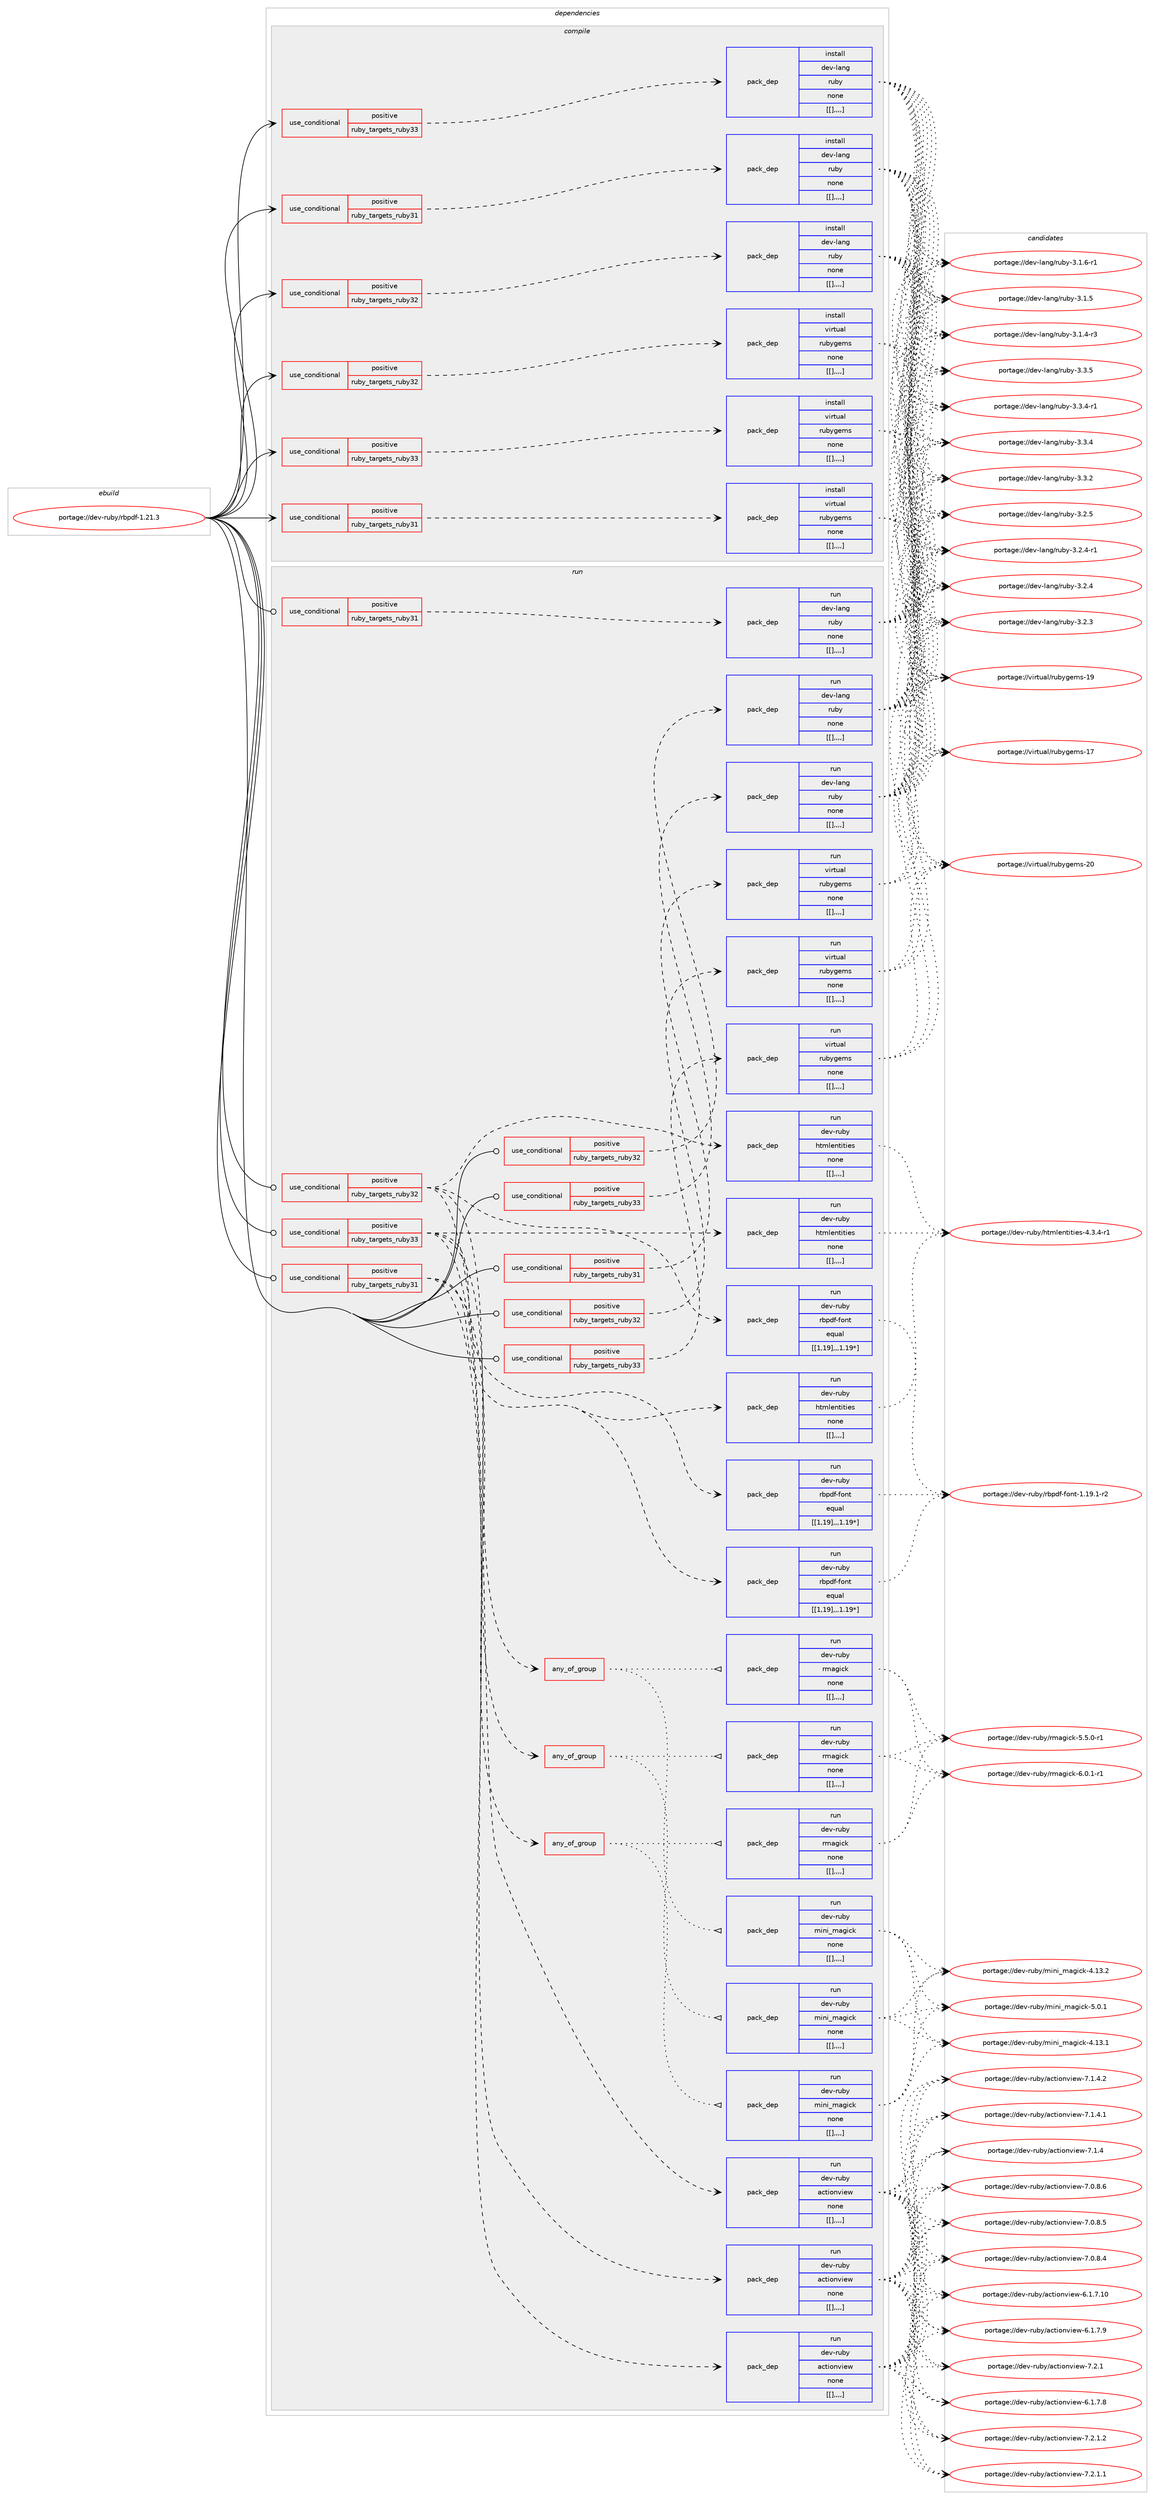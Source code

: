 digraph prolog {

# *************
# Graph options
# *************

newrank=true;
concentrate=true;
compound=true;
graph [rankdir=LR,fontname=Helvetica,fontsize=10,ranksep=1.5];#, ranksep=2.5, nodesep=0.2];
edge  [arrowhead=vee];
node  [fontname=Helvetica,fontsize=10];

# **********
# The ebuild
# **********

subgraph cluster_leftcol {
color=gray;
label=<<i>ebuild</i>>;
id [label="portage://dev-ruby/rbpdf-1.21.3", color=red, width=4, href="../dev-ruby/rbpdf-1.21.3.svg"];
}

# ****************
# The dependencies
# ****************

subgraph cluster_midcol {
color=gray;
label=<<i>dependencies</i>>;
subgraph cluster_compile {
fillcolor="#eeeeee";
style=filled;
label=<<i>compile</i>>;
subgraph cond58026 {
dependency207934 [label=<<TABLE BORDER="0" CELLBORDER="1" CELLSPACING="0" CELLPADDING="4"><TR><TD ROWSPAN="3" CELLPADDING="10">use_conditional</TD></TR><TR><TD>positive</TD></TR><TR><TD>ruby_targets_ruby31</TD></TR></TABLE>>, shape=none, color=red];
subgraph pack148483 {
dependency208001 [label=<<TABLE BORDER="0" CELLBORDER="1" CELLSPACING="0" CELLPADDING="4" WIDTH="220"><TR><TD ROWSPAN="6" CELLPADDING="30">pack_dep</TD></TR><TR><TD WIDTH="110">install</TD></TR><TR><TD>dev-lang</TD></TR><TR><TD>ruby</TD></TR><TR><TD>none</TD></TR><TR><TD>[[],,,,]</TD></TR></TABLE>>, shape=none, color=blue];
}
dependency207934:e -> dependency208001:w [weight=20,style="dashed",arrowhead="vee"];
}
id:e -> dependency207934:w [weight=20,style="solid",arrowhead="vee"];
subgraph cond58044 {
dependency208116 [label=<<TABLE BORDER="0" CELLBORDER="1" CELLSPACING="0" CELLPADDING="4"><TR><TD ROWSPAN="3" CELLPADDING="10">use_conditional</TD></TR><TR><TD>positive</TD></TR><TR><TD>ruby_targets_ruby31</TD></TR></TABLE>>, shape=none, color=red];
subgraph pack148609 {
dependency208144 [label=<<TABLE BORDER="0" CELLBORDER="1" CELLSPACING="0" CELLPADDING="4" WIDTH="220"><TR><TD ROWSPAN="6" CELLPADDING="30">pack_dep</TD></TR><TR><TD WIDTH="110">install</TD></TR><TR><TD>virtual</TD></TR><TR><TD>rubygems</TD></TR><TR><TD>none</TD></TR><TR><TD>[[],,,,]</TD></TR></TABLE>>, shape=none, color=blue];
}
dependency208116:e -> dependency208144:w [weight=20,style="dashed",arrowhead="vee"];
}
id:e -> dependency208116:w [weight=20,style="solid",arrowhead="vee"];
subgraph cond58101 {
dependency208201 [label=<<TABLE BORDER="0" CELLBORDER="1" CELLSPACING="0" CELLPADDING="4"><TR><TD ROWSPAN="3" CELLPADDING="10">use_conditional</TD></TR><TR><TD>positive</TD></TR><TR><TD>ruby_targets_ruby32</TD></TR></TABLE>>, shape=none, color=red];
subgraph pack148659 {
dependency208250 [label=<<TABLE BORDER="0" CELLBORDER="1" CELLSPACING="0" CELLPADDING="4" WIDTH="220"><TR><TD ROWSPAN="6" CELLPADDING="30">pack_dep</TD></TR><TR><TD WIDTH="110">install</TD></TR><TR><TD>dev-lang</TD></TR><TR><TD>ruby</TD></TR><TR><TD>none</TD></TR><TR><TD>[[],,,,]</TD></TR></TABLE>>, shape=none, color=blue];
}
dependency208201:e -> dependency208250:w [weight=20,style="dashed",arrowhead="vee"];
}
id:e -> dependency208201:w [weight=20,style="solid",arrowhead="vee"];
subgraph cond58138 {
dependency208254 [label=<<TABLE BORDER="0" CELLBORDER="1" CELLSPACING="0" CELLPADDING="4"><TR><TD ROWSPAN="3" CELLPADDING="10">use_conditional</TD></TR><TR><TD>positive</TD></TR><TR><TD>ruby_targets_ruby32</TD></TR></TABLE>>, shape=none, color=red];
subgraph pack148674 {
dependency208255 [label=<<TABLE BORDER="0" CELLBORDER="1" CELLSPACING="0" CELLPADDING="4" WIDTH="220"><TR><TD ROWSPAN="6" CELLPADDING="30">pack_dep</TD></TR><TR><TD WIDTH="110">install</TD></TR><TR><TD>virtual</TD></TR><TR><TD>rubygems</TD></TR><TR><TD>none</TD></TR><TR><TD>[[],,,,]</TD></TR></TABLE>>, shape=none, color=blue];
}
dependency208254:e -> dependency208255:w [weight=20,style="dashed",arrowhead="vee"];
}
id:e -> dependency208254:w [weight=20,style="solid",arrowhead="vee"];
subgraph cond58154 {
dependency208282 [label=<<TABLE BORDER="0" CELLBORDER="1" CELLSPACING="0" CELLPADDING="4"><TR><TD ROWSPAN="3" CELLPADDING="10">use_conditional</TD></TR><TR><TD>positive</TD></TR><TR><TD>ruby_targets_ruby33</TD></TR></TABLE>>, shape=none, color=red];
subgraph pack148696 {
dependency208320 [label=<<TABLE BORDER="0" CELLBORDER="1" CELLSPACING="0" CELLPADDING="4" WIDTH="220"><TR><TD ROWSPAN="6" CELLPADDING="30">pack_dep</TD></TR><TR><TD WIDTH="110">install</TD></TR><TR><TD>dev-lang</TD></TR><TR><TD>ruby</TD></TR><TR><TD>none</TD></TR><TR><TD>[[],,,,]</TD></TR></TABLE>>, shape=none, color=blue];
}
dependency208282:e -> dependency208320:w [weight=20,style="dashed",arrowhead="vee"];
}
id:e -> dependency208282:w [weight=20,style="solid",arrowhead="vee"];
subgraph cond58166 {
dependency208338 [label=<<TABLE BORDER="0" CELLBORDER="1" CELLSPACING="0" CELLPADDING="4"><TR><TD ROWSPAN="3" CELLPADDING="10">use_conditional</TD></TR><TR><TD>positive</TD></TR><TR><TD>ruby_targets_ruby33</TD></TR></TABLE>>, shape=none, color=red];
subgraph pack148742 {
dependency208382 [label=<<TABLE BORDER="0" CELLBORDER="1" CELLSPACING="0" CELLPADDING="4" WIDTH="220"><TR><TD ROWSPAN="6" CELLPADDING="30">pack_dep</TD></TR><TR><TD WIDTH="110">install</TD></TR><TR><TD>virtual</TD></TR><TR><TD>rubygems</TD></TR><TR><TD>none</TD></TR><TR><TD>[[],,,,]</TD></TR></TABLE>>, shape=none, color=blue];
}
dependency208338:e -> dependency208382:w [weight=20,style="dashed",arrowhead="vee"];
}
id:e -> dependency208338:w [weight=20,style="solid",arrowhead="vee"];
}
subgraph cluster_compileandrun {
fillcolor="#eeeeee";
style=filled;
label=<<i>compile and run</i>>;
}
subgraph cluster_run {
fillcolor="#eeeeee";
style=filled;
label=<<i>run</i>>;
subgraph cond58185 {
dependency208397 [label=<<TABLE BORDER="0" CELLBORDER="1" CELLSPACING="0" CELLPADDING="4"><TR><TD ROWSPAN="3" CELLPADDING="10">use_conditional</TD></TR><TR><TD>positive</TD></TR><TR><TD>ruby_targets_ruby31</TD></TR></TABLE>>, shape=none, color=red];
subgraph pack148766 {
dependency208444 [label=<<TABLE BORDER="0" CELLBORDER="1" CELLSPACING="0" CELLPADDING="4" WIDTH="220"><TR><TD ROWSPAN="6" CELLPADDING="30">pack_dep</TD></TR><TR><TD WIDTH="110">run</TD></TR><TR><TD>dev-lang</TD></TR><TR><TD>ruby</TD></TR><TR><TD>none</TD></TR><TR><TD>[[],,,,]</TD></TR></TABLE>>, shape=none, color=blue];
}
dependency208397:e -> dependency208444:w [weight=20,style="dashed",arrowhead="vee"];
}
id:e -> dependency208397:w [weight=20,style="solid",arrowhead="odot"];
subgraph cond58207 {
dependency208455 [label=<<TABLE BORDER="0" CELLBORDER="1" CELLSPACING="0" CELLPADDING="4"><TR><TD ROWSPAN="3" CELLPADDING="10">use_conditional</TD></TR><TR><TD>positive</TD></TR><TR><TD>ruby_targets_ruby31</TD></TR></TABLE>>, shape=none, color=red];
subgraph pack148808 {
dependency208488 [label=<<TABLE BORDER="0" CELLBORDER="1" CELLSPACING="0" CELLPADDING="4" WIDTH="220"><TR><TD ROWSPAN="6" CELLPADDING="30">pack_dep</TD></TR><TR><TD WIDTH="110">run</TD></TR><TR><TD>dev-ruby</TD></TR><TR><TD>actionview</TD></TR><TR><TD>none</TD></TR><TR><TD>[[],,,,]</TD></TR></TABLE>>, shape=none, color=blue];
}
dependency208455:e -> dependency208488:w [weight=20,style="dashed",arrowhead="vee"];
subgraph pack148829 {
dependency208498 [label=<<TABLE BORDER="0" CELLBORDER="1" CELLSPACING="0" CELLPADDING="4" WIDTH="220"><TR><TD ROWSPAN="6" CELLPADDING="30">pack_dep</TD></TR><TR><TD WIDTH="110">run</TD></TR><TR><TD>dev-ruby</TD></TR><TR><TD>htmlentities</TD></TR><TR><TD>none</TD></TR><TR><TD>[[],,,,]</TD></TR></TABLE>>, shape=none, color=blue];
}
dependency208455:e -> dependency208498:w [weight=20,style="dashed",arrowhead="vee"];
subgraph pack148831 {
dependency208534 [label=<<TABLE BORDER="0" CELLBORDER="1" CELLSPACING="0" CELLPADDING="4" WIDTH="220"><TR><TD ROWSPAN="6" CELLPADDING="30">pack_dep</TD></TR><TR><TD WIDTH="110">run</TD></TR><TR><TD>dev-ruby</TD></TR><TR><TD>rbpdf-font</TD></TR><TR><TD>equal</TD></TR><TR><TD>[[1,19],,,1.19*]</TD></TR></TABLE>>, shape=none, color=blue];
}
dependency208455:e -> dependency208534:w [weight=20,style="dashed",arrowhead="vee"];
subgraph any1303 {
dependency208562 [label=<<TABLE BORDER="0" CELLBORDER="1" CELLSPACING="0" CELLPADDING="4"><TR><TD CELLPADDING="10">any_of_group</TD></TR></TABLE>>, shape=none, color=red];subgraph pack148874 {
dependency208584 [label=<<TABLE BORDER="0" CELLBORDER="1" CELLSPACING="0" CELLPADDING="4" WIDTH="220"><TR><TD ROWSPAN="6" CELLPADDING="30">pack_dep</TD></TR><TR><TD WIDTH="110">run</TD></TR><TR><TD>dev-ruby</TD></TR><TR><TD>mini_magick</TD></TR><TR><TD>none</TD></TR><TR><TD>[[],,,,]</TD></TR></TABLE>>, shape=none, color=blue];
}
dependency208562:e -> dependency208584:w [weight=20,style="dotted",arrowhead="oinv"];
subgraph pack148900 {
dependency208623 [label=<<TABLE BORDER="0" CELLBORDER="1" CELLSPACING="0" CELLPADDING="4" WIDTH="220"><TR><TD ROWSPAN="6" CELLPADDING="30">pack_dep</TD></TR><TR><TD WIDTH="110">run</TD></TR><TR><TD>dev-ruby</TD></TR><TR><TD>rmagick</TD></TR><TR><TD>none</TD></TR><TR><TD>[[],,,,]</TD></TR></TABLE>>, shape=none, color=blue];
}
dependency208562:e -> dependency208623:w [weight=20,style="dotted",arrowhead="oinv"];
}
dependency208455:e -> dependency208562:w [weight=20,style="dashed",arrowhead="vee"];
}
id:e -> dependency208455:w [weight=20,style="solid",arrowhead="odot"];
subgraph cond58278 {
dependency208735 [label=<<TABLE BORDER="0" CELLBORDER="1" CELLSPACING="0" CELLPADDING="4"><TR><TD ROWSPAN="3" CELLPADDING="10">use_conditional</TD></TR><TR><TD>positive</TD></TR><TR><TD>ruby_targets_ruby31</TD></TR></TABLE>>, shape=none, color=red];
subgraph pack149015 {
dependency208814 [label=<<TABLE BORDER="0" CELLBORDER="1" CELLSPACING="0" CELLPADDING="4" WIDTH="220"><TR><TD ROWSPAN="6" CELLPADDING="30">pack_dep</TD></TR><TR><TD WIDTH="110">run</TD></TR><TR><TD>virtual</TD></TR><TR><TD>rubygems</TD></TR><TR><TD>none</TD></TR><TR><TD>[[],,,,]</TD></TR></TABLE>>, shape=none, color=blue];
}
dependency208735:e -> dependency208814:w [weight=20,style="dashed",arrowhead="vee"];
}
id:e -> dependency208735:w [weight=20,style="solid",arrowhead="odot"];
subgraph cond58349 {
dependency208858 [label=<<TABLE BORDER="0" CELLBORDER="1" CELLSPACING="0" CELLPADDING="4"><TR><TD ROWSPAN="3" CELLPADDING="10">use_conditional</TD></TR><TR><TD>positive</TD></TR><TR><TD>ruby_targets_ruby32</TD></TR></TABLE>>, shape=none, color=red];
subgraph pack149055 {
dependency208861 [label=<<TABLE BORDER="0" CELLBORDER="1" CELLSPACING="0" CELLPADDING="4" WIDTH="220"><TR><TD ROWSPAN="6" CELLPADDING="30">pack_dep</TD></TR><TR><TD WIDTH="110">run</TD></TR><TR><TD>dev-lang</TD></TR><TR><TD>ruby</TD></TR><TR><TD>none</TD></TR><TR><TD>[[],,,,]</TD></TR></TABLE>>, shape=none, color=blue];
}
dependency208858:e -> dependency208861:w [weight=20,style="dashed",arrowhead="vee"];
}
id:e -> dependency208858:w [weight=20,style="solid",arrowhead="odot"];
subgraph cond58357 {
dependency208873 [label=<<TABLE BORDER="0" CELLBORDER="1" CELLSPACING="0" CELLPADDING="4"><TR><TD ROWSPAN="3" CELLPADDING="10">use_conditional</TD></TR><TR><TD>positive</TD></TR><TR><TD>ruby_targets_ruby32</TD></TR></TABLE>>, shape=none, color=red];
subgraph pack149065 {
dependency208884 [label=<<TABLE BORDER="0" CELLBORDER="1" CELLSPACING="0" CELLPADDING="4" WIDTH="220"><TR><TD ROWSPAN="6" CELLPADDING="30">pack_dep</TD></TR><TR><TD WIDTH="110">run</TD></TR><TR><TD>dev-ruby</TD></TR><TR><TD>actionview</TD></TR><TR><TD>none</TD></TR><TR><TD>[[],,,,]</TD></TR></TABLE>>, shape=none, color=blue];
}
dependency208873:e -> dependency208884:w [weight=20,style="dashed",arrowhead="vee"];
subgraph pack149079 {
dependency208900 [label=<<TABLE BORDER="0" CELLBORDER="1" CELLSPACING="0" CELLPADDING="4" WIDTH="220"><TR><TD ROWSPAN="6" CELLPADDING="30">pack_dep</TD></TR><TR><TD WIDTH="110">run</TD></TR><TR><TD>dev-ruby</TD></TR><TR><TD>htmlentities</TD></TR><TR><TD>none</TD></TR><TR><TD>[[],,,,]</TD></TR></TABLE>>, shape=none, color=blue];
}
dependency208873:e -> dependency208900:w [weight=20,style="dashed",arrowhead="vee"];
subgraph pack149104 {
dependency208974 [label=<<TABLE BORDER="0" CELLBORDER="1" CELLSPACING="0" CELLPADDING="4" WIDTH="220"><TR><TD ROWSPAN="6" CELLPADDING="30">pack_dep</TD></TR><TR><TD WIDTH="110">run</TD></TR><TR><TD>dev-ruby</TD></TR><TR><TD>rbpdf-font</TD></TR><TR><TD>equal</TD></TR><TR><TD>[[1,19],,,1.19*]</TD></TR></TABLE>>, shape=none, color=blue];
}
dependency208873:e -> dependency208974:w [weight=20,style="dashed",arrowhead="vee"];
subgraph any1306 {
dependency208998 [label=<<TABLE BORDER="0" CELLBORDER="1" CELLSPACING="0" CELLPADDING="4"><TR><TD CELLPADDING="10">any_of_group</TD></TR></TABLE>>, shape=none, color=red];subgraph pack149140 {
dependency209003 [label=<<TABLE BORDER="0" CELLBORDER="1" CELLSPACING="0" CELLPADDING="4" WIDTH="220"><TR><TD ROWSPAN="6" CELLPADDING="30">pack_dep</TD></TR><TR><TD WIDTH="110">run</TD></TR><TR><TD>dev-ruby</TD></TR><TR><TD>mini_magick</TD></TR><TR><TD>none</TD></TR><TR><TD>[[],,,,]</TD></TR></TABLE>>, shape=none, color=blue];
}
dependency208998:e -> dependency209003:w [weight=20,style="dotted",arrowhead="oinv"];
subgraph pack149143 {
dependency209009 [label=<<TABLE BORDER="0" CELLBORDER="1" CELLSPACING="0" CELLPADDING="4" WIDTH="220"><TR><TD ROWSPAN="6" CELLPADDING="30">pack_dep</TD></TR><TR><TD WIDTH="110">run</TD></TR><TR><TD>dev-ruby</TD></TR><TR><TD>rmagick</TD></TR><TR><TD>none</TD></TR><TR><TD>[[],,,,]</TD></TR></TABLE>>, shape=none, color=blue];
}
dependency208998:e -> dependency209009:w [weight=20,style="dotted",arrowhead="oinv"];
}
dependency208873:e -> dependency208998:w [weight=20,style="dashed",arrowhead="vee"];
}
id:e -> dependency208873:w [weight=20,style="solid",arrowhead="odot"];
subgraph cond58437 {
dependency209057 [label=<<TABLE BORDER="0" CELLBORDER="1" CELLSPACING="0" CELLPADDING="4"><TR><TD ROWSPAN="3" CELLPADDING="10">use_conditional</TD></TR><TR><TD>positive</TD></TR><TR><TD>ruby_targets_ruby32</TD></TR></TABLE>>, shape=none, color=red];
subgraph pack149172 {
dependency209060 [label=<<TABLE BORDER="0" CELLBORDER="1" CELLSPACING="0" CELLPADDING="4" WIDTH="220"><TR><TD ROWSPAN="6" CELLPADDING="30">pack_dep</TD></TR><TR><TD WIDTH="110">run</TD></TR><TR><TD>virtual</TD></TR><TR><TD>rubygems</TD></TR><TR><TD>none</TD></TR><TR><TD>[[],,,,]</TD></TR></TABLE>>, shape=none, color=blue];
}
dependency209057:e -> dependency209060:w [weight=20,style="dashed",arrowhead="vee"];
}
id:e -> dependency209057:w [weight=20,style="solid",arrowhead="odot"];
subgraph cond58464 {
dependency209145 [label=<<TABLE BORDER="0" CELLBORDER="1" CELLSPACING="0" CELLPADDING="4"><TR><TD ROWSPAN="3" CELLPADDING="10">use_conditional</TD></TR><TR><TD>positive</TD></TR><TR><TD>ruby_targets_ruby33</TD></TR></TABLE>>, shape=none, color=red];
subgraph pack149231 {
dependency209171 [label=<<TABLE BORDER="0" CELLBORDER="1" CELLSPACING="0" CELLPADDING="4" WIDTH="220"><TR><TD ROWSPAN="6" CELLPADDING="30">pack_dep</TD></TR><TR><TD WIDTH="110">run</TD></TR><TR><TD>dev-lang</TD></TR><TR><TD>ruby</TD></TR><TR><TD>none</TD></TR><TR><TD>[[],,,,]</TD></TR></TABLE>>, shape=none, color=blue];
}
dependency209145:e -> dependency209171:w [weight=20,style="dashed",arrowhead="vee"];
}
id:e -> dependency209145:w [weight=20,style="solid",arrowhead="odot"];
subgraph cond58487 {
dependency209175 [label=<<TABLE BORDER="0" CELLBORDER="1" CELLSPACING="0" CELLPADDING="4"><TR><TD ROWSPAN="3" CELLPADDING="10">use_conditional</TD></TR><TR><TD>positive</TD></TR><TR><TD>ruby_targets_ruby33</TD></TR></TABLE>>, shape=none, color=red];
subgraph pack149263 {
dependency209244 [label=<<TABLE BORDER="0" CELLBORDER="1" CELLSPACING="0" CELLPADDING="4" WIDTH="220"><TR><TD ROWSPAN="6" CELLPADDING="30">pack_dep</TD></TR><TR><TD WIDTH="110">run</TD></TR><TR><TD>dev-ruby</TD></TR><TR><TD>actionview</TD></TR><TR><TD>none</TD></TR><TR><TD>[[],,,,]</TD></TR></TABLE>>, shape=none, color=blue];
}
dependency209175:e -> dependency209244:w [weight=20,style="dashed",arrowhead="vee"];
subgraph pack149281 {
dependency209276 [label=<<TABLE BORDER="0" CELLBORDER="1" CELLSPACING="0" CELLPADDING="4" WIDTH="220"><TR><TD ROWSPAN="6" CELLPADDING="30">pack_dep</TD></TR><TR><TD WIDTH="110">run</TD></TR><TR><TD>dev-ruby</TD></TR><TR><TD>htmlentities</TD></TR><TR><TD>none</TD></TR><TR><TD>[[],,,,]</TD></TR></TABLE>>, shape=none, color=blue];
}
dependency209175:e -> dependency209276:w [weight=20,style="dashed",arrowhead="vee"];
subgraph pack149295 {
dependency209294 [label=<<TABLE BORDER="0" CELLBORDER="1" CELLSPACING="0" CELLPADDING="4" WIDTH="220"><TR><TD ROWSPAN="6" CELLPADDING="30">pack_dep</TD></TR><TR><TD WIDTH="110">run</TD></TR><TR><TD>dev-ruby</TD></TR><TR><TD>rbpdf-font</TD></TR><TR><TD>equal</TD></TR><TR><TD>[[1,19],,,1.19*]</TD></TR></TABLE>>, shape=none, color=blue];
}
dependency209175:e -> dependency209294:w [weight=20,style="dashed",arrowhead="vee"];
subgraph any1307 {
dependency209302 [label=<<TABLE BORDER="0" CELLBORDER="1" CELLSPACING="0" CELLPADDING="4"><TR><TD CELLPADDING="10">any_of_group</TD></TR></TABLE>>, shape=none, color=red];subgraph pack149331 {
dependency209352 [label=<<TABLE BORDER="0" CELLBORDER="1" CELLSPACING="0" CELLPADDING="4" WIDTH="220"><TR><TD ROWSPAN="6" CELLPADDING="30">pack_dep</TD></TR><TR><TD WIDTH="110">run</TD></TR><TR><TD>dev-ruby</TD></TR><TR><TD>mini_magick</TD></TR><TR><TD>none</TD></TR><TR><TD>[[],,,,]</TD></TR></TABLE>>, shape=none, color=blue];
}
dependency209302:e -> dependency209352:w [weight=20,style="dotted",arrowhead="oinv"];
subgraph pack149342 {
dependency209381 [label=<<TABLE BORDER="0" CELLBORDER="1" CELLSPACING="0" CELLPADDING="4" WIDTH="220"><TR><TD ROWSPAN="6" CELLPADDING="30">pack_dep</TD></TR><TR><TD WIDTH="110">run</TD></TR><TR><TD>dev-ruby</TD></TR><TR><TD>rmagick</TD></TR><TR><TD>none</TD></TR><TR><TD>[[],,,,]</TD></TR></TABLE>>, shape=none, color=blue];
}
dependency209302:e -> dependency209381:w [weight=20,style="dotted",arrowhead="oinv"];
}
dependency209175:e -> dependency209302:w [weight=20,style="dashed",arrowhead="vee"];
}
id:e -> dependency209175:w [weight=20,style="solid",arrowhead="odot"];
subgraph cond58583 {
dependency209402 [label=<<TABLE BORDER="0" CELLBORDER="1" CELLSPACING="0" CELLPADDING="4"><TR><TD ROWSPAN="3" CELLPADDING="10">use_conditional</TD></TR><TR><TD>positive</TD></TR><TR><TD>ruby_targets_ruby33</TD></TR></TABLE>>, shape=none, color=red];
subgraph pack149364 {
dependency209421 [label=<<TABLE BORDER="0" CELLBORDER="1" CELLSPACING="0" CELLPADDING="4" WIDTH="220"><TR><TD ROWSPAN="6" CELLPADDING="30">pack_dep</TD></TR><TR><TD WIDTH="110">run</TD></TR><TR><TD>virtual</TD></TR><TR><TD>rubygems</TD></TR><TR><TD>none</TD></TR><TR><TD>[[],,,,]</TD></TR></TABLE>>, shape=none, color=blue];
}
dependency209402:e -> dependency209421:w [weight=20,style="dashed",arrowhead="vee"];
}
id:e -> dependency209402:w [weight=20,style="solid",arrowhead="odot"];
}
}

# **************
# The candidates
# **************

subgraph cluster_choices {
rank=same;
color=gray;
label=<<i>candidates</i>>;

subgraph choice148800 {
color=black;
nodesep=1;
choice10010111845108971101034711411798121455146514653 [label="portage://dev-lang/ruby-3.3.5", color=red, width=4,href="../dev-lang/ruby-3.3.5.svg"];
choice100101118451089711010347114117981214551465146524511449 [label="portage://dev-lang/ruby-3.3.4-r1", color=red, width=4,href="../dev-lang/ruby-3.3.4-r1.svg"];
choice10010111845108971101034711411798121455146514652 [label="portage://dev-lang/ruby-3.3.4", color=red, width=4,href="../dev-lang/ruby-3.3.4.svg"];
choice10010111845108971101034711411798121455146514650 [label="portage://dev-lang/ruby-3.3.2", color=red, width=4,href="../dev-lang/ruby-3.3.2.svg"];
choice10010111845108971101034711411798121455146504653 [label="portage://dev-lang/ruby-3.2.5", color=red, width=4,href="../dev-lang/ruby-3.2.5.svg"];
choice100101118451089711010347114117981214551465046524511449 [label="portage://dev-lang/ruby-3.2.4-r1", color=red, width=4,href="../dev-lang/ruby-3.2.4-r1.svg"];
choice10010111845108971101034711411798121455146504652 [label="portage://dev-lang/ruby-3.2.4", color=red, width=4,href="../dev-lang/ruby-3.2.4.svg"];
choice10010111845108971101034711411798121455146504651 [label="portage://dev-lang/ruby-3.2.3", color=red, width=4,href="../dev-lang/ruby-3.2.3.svg"];
choice100101118451089711010347114117981214551464946544511449 [label="portage://dev-lang/ruby-3.1.6-r1", color=red, width=4,href="../dev-lang/ruby-3.1.6-r1.svg"];
choice10010111845108971101034711411798121455146494653 [label="portage://dev-lang/ruby-3.1.5", color=red, width=4,href="../dev-lang/ruby-3.1.5.svg"];
choice100101118451089711010347114117981214551464946524511451 [label="portage://dev-lang/ruby-3.1.4-r3", color=red, width=4,href="../dev-lang/ruby-3.1.4-r3.svg"];
dependency208001:e -> choice10010111845108971101034711411798121455146514653:w [style=dotted,weight="100"];
dependency208001:e -> choice100101118451089711010347114117981214551465146524511449:w [style=dotted,weight="100"];
dependency208001:e -> choice10010111845108971101034711411798121455146514652:w [style=dotted,weight="100"];
dependency208001:e -> choice10010111845108971101034711411798121455146514650:w [style=dotted,weight="100"];
dependency208001:e -> choice10010111845108971101034711411798121455146504653:w [style=dotted,weight="100"];
dependency208001:e -> choice100101118451089711010347114117981214551465046524511449:w [style=dotted,weight="100"];
dependency208001:e -> choice10010111845108971101034711411798121455146504652:w [style=dotted,weight="100"];
dependency208001:e -> choice10010111845108971101034711411798121455146504651:w [style=dotted,weight="100"];
dependency208001:e -> choice100101118451089711010347114117981214551464946544511449:w [style=dotted,weight="100"];
dependency208001:e -> choice10010111845108971101034711411798121455146494653:w [style=dotted,weight="100"];
dependency208001:e -> choice100101118451089711010347114117981214551464946524511451:w [style=dotted,weight="100"];
}
subgraph choice148839 {
color=black;
nodesep=1;
choice118105114116117971084711411798121103101109115455048 [label="portage://virtual/rubygems-20", color=red, width=4,href="../virtual/rubygems-20.svg"];
choice118105114116117971084711411798121103101109115454957 [label="portage://virtual/rubygems-19", color=red, width=4,href="../virtual/rubygems-19.svg"];
choice118105114116117971084711411798121103101109115454955 [label="portage://virtual/rubygems-17", color=red, width=4,href="../virtual/rubygems-17.svg"];
dependency208144:e -> choice118105114116117971084711411798121103101109115455048:w [style=dotted,weight="100"];
dependency208144:e -> choice118105114116117971084711411798121103101109115454957:w [style=dotted,weight="100"];
dependency208144:e -> choice118105114116117971084711411798121103101109115454955:w [style=dotted,weight="100"];
}
subgraph choice148857 {
color=black;
nodesep=1;
choice10010111845108971101034711411798121455146514653 [label="portage://dev-lang/ruby-3.3.5", color=red, width=4,href="../dev-lang/ruby-3.3.5.svg"];
choice100101118451089711010347114117981214551465146524511449 [label="portage://dev-lang/ruby-3.3.4-r1", color=red, width=4,href="../dev-lang/ruby-3.3.4-r1.svg"];
choice10010111845108971101034711411798121455146514652 [label="portage://dev-lang/ruby-3.3.4", color=red, width=4,href="../dev-lang/ruby-3.3.4.svg"];
choice10010111845108971101034711411798121455146514650 [label="portage://dev-lang/ruby-3.3.2", color=red, width=4,href="../dev-lang/ruby-3.3.2.svg"];
choice10010111845108971101034711411798121455146504653 [label="portage://dev-lang/ruby-3.2.5", color=red, width=4,href="../dev-lang/ruby-3.2.5.svg"];
choice100101118451089711010347114117981214551465046524511449 [label="portage://dev-lang/ruby-3.2.4-r1", color=red, width=4,href="../dev-lang/ruby-3.2.4-r1.svg"];
choice10010111845108971101034711411798121455146504652 [label="portage://dev-lang/ruby-3.2.4", color=red, width=4,href="../dev-lang/ruby-3.2.4.svg"];
choice10010111845108971101034711411798121455146504651 [label="portage://dev-lang/ruby-3.2.3", color=red, width=4,href="../dev-lang/ruby-3.2.3.svg"];
choice100101118451089711010347114117981214551464946544511449 [label="portage://dev-lang/ruby-3.1.6-r1", color=red, width=4,href="../dev-lang/ruby-3.1.6-r1.svg"];
choice10010111845108971101034711411798121455146494653 [label="portage://dev-lang/ruby-3.1.5", color=red, width=4,href="../dev-lang/ruby-3.1.5.svg"];
choice100101118451089711010347114117981214551464946524511451 [label="portage://dev-lang/ruby-3.1.4-r3", color=red, width=4,href="../dev-lang/ruby-3.1.4-r3.svg"];
dependency208250:e -> choice10010111845108971101034711411798121455146514653:w [style=dotted,weight="100"];
dependency208250:e -> choice100101118451089711010347114117981214551465146524511449:w [style=dotted,weight="100"];
dependency208250:e -> choice10010111845108971101034711411798121455146514652:w [style=dotted,weight="100"];
dependency208250:e -> choice10010111845108971101034711411798121455146514650:w [style=dotted,weight="100"];
dependency208250:e -> choice10010111845108971101034711411798121455146504653:w [style=dotted,weight="100"];
dependency208250:e -> choice100101118451089711010347114117981214551465046524511449:w [style=dotted,weight="100"];
dependency208250:e -> choice10010111845108971101034711411798121455146504652:w [style=dotted,weight="100"];
dependency208250:e -> choice10010111845108971101034711411798121455146504651:w [style=dotted,weight="100"];
dependency208250:e -> choice100101118451089711010347114117981214551464946544511449:w [style=dotted,weight="100"];
dependency208250:e -> choice10010111845108971101034711411798121455146494653:w [style=dotted,weight="100"];
dependency208250:e -> choice100101118451089711010347114117981214551464946524511451:w [style=dotted,weight="100"];
}
subgraph choice148862 {
color=black;
nodesep=1;
choice118105114116117971084711411798121103101109115455048 [label="portage://virtual/rubygems-20", color=red, width=4,href="../virtual/rubygems-20.svg"];
choice118105114116117971084711411798121103101109115454957 [label="portage://virtual/rubygems-19", color=red, width=4,href="../virtual/rubygems-19.svg"];
choice118105114116117971084711411798121103101109115454955 [label="portage://virtual/rubygems-17", color=red, width=4,href="../virtual/rubygems-17.svg"];
dependency208255:e -> choice118105114116117971084711411798121103101109115455048:w [style=dotted,weight="100"];
dependency208255:e -> choice118105114116117971084711411798121103101109115454957:w [style=dotted,weight="100"];
dependency208255:e -> choice118105114116117971084711411798121103101109115454955:w [style=dotted,weight="100"];
}
subgraph choice148865 {
color=black;
nodesep=1;
choice10010111845108971101034711411798121455146514653 [label="portage://dev-lang/ruby-3.3.5", color=red, width=4,href="../dev-lang/ruby-3.3.5.svg"];
choice100101118451089711010347114117981214551465146524511449 [label="portage://dev-lang/ruby-3.3.4-r1", color=red, width=4,href="../dev-lang/ruby-3.3.4-r1.svg"];
choice10010111845108971101034711411798121455146514652 [label="portage://dev-lang/ruby-3.3.4", color=red, width=4,href="../dev-lang/ruby-3.3.4.svg"];
choice10010111845108971101034711411798121455146514650 [label="portage://dev-lang/ruby-3.3.2", color=red, width=4,href="../dev-lang/ruby-3.3.2.svg"];
choice10010111845108971101034711411798121455146504653 [label="portage://dev-lang/ruby-3.2.5", color=red, width=4,href="../dev-lang/ruby-3.2.5.svg"];
choice100101118451089711010347114117981214551465046524511449 [label="portage://dev-lang/ruby-3.2.4-r1", color=red, width=4,href="../dev-lang/ruby-3.2.4-r1.svg"];
choice10010111845108971101034711411798121455146504652 [label="portage://dev-lang/ruby-3.2.4", color=red, width=4,href="../dev-lang/ruby-3.2.4.svg"];
choice10010111845108971101034711411798121455146504651 [label="portage://dev-lang/ruby-3.2.3", color=red, width=4,href="../dev-lang/ruby-3.2.3.svg"];
choice100101118451089711010347114117981214551464946544511449 [label="portage://dev-lang/ruby-3.1.6-r1", color=red, width=4,href="../dev-lang/ruby-3.1.6-r1.svg"];
choice10010111845108971101034711411798121455146494653 [label="portage://dev-lang/ruby-3.1.5", color=red, width=4,href="../dev-lang/ruby-3.1.5.svg"];
choice100101118451089711010347114117981214551464946524511451 [label="portage://dev-lang/ruby-3.1.4-r3", color=red, width=4,href="../dev-lang/ruby-3.1.4-r3.svg"];
dependency208320:e -> choice10010111845108971101034711411798121455146514653:w [style=dotted,weight="100"];
dependency208320:e -> choice100101118451089711010347114117981214551465146524511449:w [style=dotted,weight="100"];
dependency208320:e -> choice10010111845108971101034711411798121455146514652:w [style=dotted,weight="100"];
dependency208320:e -> choice10010111845108971101034711411798121455146514650:w [style=dotted,weight="100"];
dependency208320:e -> choice10010111845108971101034711411798121455146504653:w [style=dotted,weight="100"];
dependency208320:e -> choice100101118451089711010347114117981214551465046524511449:w [style=dotted,weight="100"];
dependency208320:e -> choice10010111845108971101034711411798121455146504652:w [style=dotted,weight="100"];
dependency208320:e -> choice10010111845108971101034711411798121455146504651:w [style=dotted,weight="100"];
dependency208320:e -> choice100101118451089711010347114117981214551464946544511449:w [style=dotted,weight="100"];
dependency208320:e -> choice10010111845108971101034711411798121455146494653:w [style=dotted,weight="100"];
dependency208320:e -> choice100101118451089711010347114117981214551464946524511451:w [style=dotted,weight="100"];
}
subgraph choice148881 {
color=black;
nodesep=1;
choice118105114116117971084711411798121103101109115455048 [label="portage://virtual/rubygems-20", color=red, width=4,href="../virtual/rubygems-20.svg"];
choice118105114116117971084711411798121103101109115454957 [label="portage://virtual/rubygems-19", color=red, width=4,href="../virtual/rubygems-19.svg"];
choice118105114116117971084711411798121103101109115454955 [label="portage://virtual/rubygems-17", color=red, width=4,href="../virtual/rubygems-17.svg"];
dependency208382:e -> choice118105114116117971084711411798121103101109115455048:w [style=dotted,weight="100"];
dependency208382:e -> choice118105114116117971084711411798121103101109115454957:w [style=dotted,weight="100"];
dependency208382:e -> choice118105114116117971084711411798121103101109115454955:w [style=dotted,weight="100"];
}
subgraph choice148907 {
color=black;
nodesep=1;
choice10010111845108971101034711411798121455146514653 [label="portage://dev-lang/ruby-3.3.5", color=red, width=4,href="../dev-lang/ruby-3.3.5.svg"];
choice100101118451089711010347114117981214551465146524511449 [label="portage://dev-lang/ruby-3.3.4-r1", color=red, width=4,href="../dev-lang/ruby-3.3.4-r1.svg"];
choice10010111845108971101034711411798121455146514652 [label="portage://dev-lang/ruby-3.3.4", color=red, width=4,href="../dev-lang/ruby-3.3.4.svg"];
choice10010111845108971101034711411798121455146514650 [label="portage://dev-lang/ruby-3.3.2", color=red, width=4,href="../dev-lang/ruby-3.3.2.svg"];
choice10010111845108971101034711411798121455146504653 [label="portage://dev-lang/ruby-3.2.5", color=red, width=4,href="../dev-lang/ruby-3.2.5.svg"];
choice100101118451089711010347114117981214551465046524511449 [label="portage://dev-lang/ruby-3.2.4-r1", color=red, width=4,href="../dev-lang/ruby-3.2.4-r1.svg"];
choice10010111845108971101034711411798121455146504652 [label="portage://dev-lang/ruby-3.2.4", color=red, width=4,href="../dev-lang/ruby-3.2.4.svg"];
choice10010111845108971101034711411798121455146504651 [label="portage://dev-lang/ruby-3.2.3", color=red, width=4,href="../dev-lang/ruby-3.2.3.svg"];
choice100101118451089711010347114117981214551464946544511449 [label="portage://dev-lang/ruby-3.1.6-r1", color=red, width=4,href="../dev-lang/ruby-3.1.6-r1.svg"];
choice10010111845108971101034711411798121455146494653 [label="portage://dev-lang/ruby-3.1.5", color=red, width=4,href="../dev-lang/ruby-3.1.5.svg"];
choice100101118451089711010347114117981214551464946524511451 [label="portage://dev-lang/ruby-3.1.4-r3", color=red, width=4,href="../dev-lang/ruby-3.1.4-r3.svg"];
dependency208444:e -> choice10010111845108971101034711411798121455146514653:w [style=dotted,weight="100"];
dependency208444:e -> choice100101118451089711010347114117981214551465146524511449:w [style=dotted,weight="100"];
dependency208444:e -> choice10010111845108971101034711411798121455146514652:w [style=dotted,weight="100"];
dependency208444:e -> choice10010111845108971101034711411798121455146514650:w [style=dotted,weight="100"];
dependency208444:e -> choice10010111845108971101034711411798121455146504653:w [style=dotted,weight="100"];
dependency208444:e -> choice100101118451089711010347114117981214551465046524511449:w [style=dotted,weight="100"];
dependency208444:e -> choice10010111845108971101034711411798121455146504652:w [style=dotted,weight="100"];
dependency208444:e -> choice10010111845108971101034711411798121455146504651:w [style=dotted,weight="100"];
dependency208444:e -> choice100101118451089711010347114117981214551464946544511449:w [style=dotted,weight="100"];
dependency208444:e -> choice10010111845108971101034711411798121455146494653:w [style=dotted,weight="100"];
dependency208444:e -> choice100101118451089711010347114117981214551464946524511451:w [style=dotted,weight="100"];
}
subgraph choice148938 {
color=black;
nodesep=1;
choice10010111845114117981214797991161051111101181051011194555465046494650 [label="portage://dev-ruby/actionview-7.2.1.2", color=red, width=4,href="../dev-ruby/actionview-7.2.1.2.svg"];
choice10010111845114117981214797991161051111101181051011194555465046494649 [label="portage://dev-ruby/actionview-7.2.1.1", color=red, width=4,href="../dev-ruby/actionview-7.2.1.1.svg"];
choice1001011184511411798121479799116105111110118105101119455546504649 [label="portage://dev-ruby/actionview-7.2.1", color=red, width=4,href="../dev-ruby/actionview-7.2.1.svg"];
choice10010111845114117981214797991161051111101181051011194555464946524650 [label="portage://dev-ruby/actionview-7.1.4.2", color=red, width=4,href="../dev-ruby/actionview-7.1.4.2.svg"];
choice10010111845114117981214797991161051111101181051011194555464946524649 [label="portage://dev-ruby/actionview-7.1.4.1", color=red, width=4,href="../dev-ruby/actionview-7.1.4.1.svg"];
choice1001011184511411798121479799116105111110118105101119455546494652 [label="portage://dev-ruby/actionview-7.1.4", color=red, width=4,href="../dev-ruby/actionview-7.1.4.svg"];
choice10010111845114117981214797991161051111101181051011194555464846564654 [label="portage://dev-ruby/actionview-7.0.8.6", color=red, width=4,href="../dev-ruby/actionview-7.0.8.6.svg"];
choice10010111845114117981214797991161051111101181051011194555464846564653 [label="portage://dev-ruby/actionview-7.0.8.5", color=red, width=4,href="../dev-ruby/actionview-7.0.8.5.svg"];
choice10010111845114117981214797991161051111101181051011194555464846564652 [label="portage://dev-ruby/actionview-7.0.8.4", color=red, width=4,href="../dev-ruby/actionview-7.0.8.4.svg"];
choice1001011184511411798121479799116105111110118105101119455446494655464948 [label="portage://dev-ruby/actionview-6.1.7.10", color=red, width=4,href="../dev-ruby/actionview-6.1.7.10.svg"];
choice10010111845114117981214797991161051111101181051011194554464946554657 [label="portage://dev-ruby/actionview-6.1.7.9", color=red, width=4,href="../dev-ruby/actionview-6.1.7.9.svg"];
choice10010111845114117981214797991161051111101181051011194554464946554656 [label="portage://dev-ruby/actionview-6.1.7.8", color=red, width=4,href="../dev-ruby/actionview-6.1.7.8.svg"];
dependency208488:e -> choice10010111845114117981214797991161051111101181051011194555465046494650:w [style=dotted,weight="100"];
dependency208488:e -> choice10010111845114117981214797991161051111101181051011194555465046494649:w [style=dotted,weight="100"];
dependency208488:e -> choice1001011184511411798121479799116105111110118105101119455546504649:w [style=dotted,weight="100"];
dependency208488:e -> choice10010111845114117981214797991161051111101181051011194555464946524650:w [style=dotted,weight="100"];
dependency208488:e -> choice10010111845114117981214797991161051111101181051011194555464946524649:w [style=dotted,weight="100"];
dependency208488:e -> choice1001011184511411798121479799116105111110118105101119455546494652:w [style=dotted,weight="100"];
dependency208488:e -> choice10010111845114117981214797991161051111101181051011194555464846564654:w [style=dotted,weight="100"];
dependency208488:e -> choice10010111845114117981214797991161051111101181051011194555464846564653:w [style=dotted,weight="100"];
dependency208488:e -> choice10010111845114117981214797991161051111101181051011194555464846564652:w [style=dotted,weight="100"];
dependency208488:e -> choice1001011184511411798121479799116105111110118105101119455446494655464948:w [style=dotted,weight="100"];
dependency208488:e -> choice10010111845114117981214797991161051111101181051011194554464946554657:w [style=dotted,weight="100"];
dependency208488:e -> choice10010111845114117981214797991161051111101181051011194554464946554656:w [style=dotted,weight="100"];
}
subgraph choice148964 {
color=black;
nodesep=1;
choice1001011184511411798121471041161091081011101161051161051011154552465146524511449 [label="portage://dev-ruby/htmlentities-4.3.4-r1", color=red, width=4,href="../dev-ruby/htmlentities-4.3.4-r1.svg"];
dependency208498:e -> choice1001011184511411798121471041161091081011101161051161051011154552465146524511449:w [style=dotted,weight="100"];
}
subgraph choice148967 {
color=black;
nodesep=1;
choice1001011184511411798121471149811210010245102111110116454946495746494511450 [label="portage://dev-ruby/rbpdf-font-1.19.1-r2", color=red, width=4,href="../dev-ruby/rbpdf-font-1.19.1-r2.svg"];
dependency208534:e -> choice1001011184511411798121471149811210010245102111110116454946495746494511450:w [style=dotted,weight="100"];
}
subgraph choice148979 {
color=black;
nodesep=1;
choice100101118451141179812147109105110105951099710310599107455346484649 [label="portage://dev-ruby/mini_magick-5.0.1", color=red, width=4,href="../dev-ruby/mini_magick-5.0.1.svg"];
choice10010111845114117981214710910511010595109971031059910745524649514650 [label="portage://dev-ruby/mini_magick-4.13.2", color=red, width=4,href="../dev-ruby/mini_magick-4.13.2.svg"];
choice10010111845114117981214710910511010595109971031059910745524649514649 [label="portage://dev-ruby/mini_magick-4.13.1", color=red, width=4,href="../dev-ruby/mini_magick-4.13.1.svg"];
dependency208584:e -> choice100101118451141179812147109105110105951099710310599107455346484649:w [style=dotted,weight="100"];
dependency208584:e -> choice10010111845114117981214710910511010595109971031059910745524649514650:w [style=dotted,weight="100"];
dependency208584:e -> choice10010111845114117981214710910511010595109971031059910745524649514649:w [style=dotted,weight="100"];
}
subgraph choice148992 {
color=black;
nodesep=1;
choice10010111845114117981214711410997103105991074554464846494511449 [label="portage://dev-ruby/rmagick-6.0.1-r1", color=red, width=4,href="../dev-ruby/rmagick-6.0.1-r1.svg"];
choice10010111845114117981214711410997103105991074553465346484511449 [label="portage://dev-ruby/rmagick-5.5.0-r1", color=red, width=4,href="../dev-ruby/rmagick-5.5.0-r1.svg"];
dependency208623:e -> choice10010111845114117981214711410997103105991074554464846494511449:w [style=dotted,weight="100"];
dependency208623:e -> choice10010111845114117981214711410997103105991074553465346484511449:w [style=dotted,weight="100"];
}
subgraph choice148997 {
color=black;
nodesep=1;
choice118105114116117971084711411798121103101109115455048 [label="portage://virtual/rubygems-20", color=red, width=4,href="../virtual/rubygems-20.svg"];
choice118105114116117971084711411798121103101109115454957 [label="portage://virtual/rubygems-19", color=red, width=4,href="../virtual/rubygems-19.svg"];
choice118105114116117971084711411798121103101109115454955 [label="portage://virtual/rubygems-17", color=red, width=4,href="../virtual/rubygems-17.svg"];
dependency208814:e -> choice118105114116117971084711411798121103101109115455048:w [style=dotted,weight="100"];
dependency208814:e -> choice118105114116117971084711411798121103101109115454957:w [style=dotted,weight="100"];
dependency208814:e -> choice118105114116117971084711411798121103101109115454955:w [style=dotted,weight="100"];
}
subgraph choice149018 {
color=black;
nodesep=1;
choice10010111845108971101034711411798121455146514653 [label="portage://dev-lang/ruby-3.3.5", color=red, width=4,href="../dev-lang/ruby-3.3.5.svg"];
choice100101118451089711010347114117981214551465146524511449 [label="portage://dev-lang/ruby-3.3.4-r1", color=red, width=4,href="../dev-lang/ruby-3.3.4-r1.svg"];
choice10010111845108971101034711411798121455146514652 [label="portage://dev-lang/ruby-3.3.4", color=red, width=4,href="../dev-lang/ruby-3.3.4.svg"];
choice10010111845108971101034711411798121455146514650 [label="portage://dev-lang/ruby-3.3.2", color=red, width=4,href="../dev-lang/ruby-3.3.2.svg"];
choice10010111845108971101034711411798121455146504653 [label="portage://dev-lang/ruby-3.2.5", color=red, width=4,href="../dev-lang/ruby-3.2.5.svg"];
choice100101118451089711010347114117981214551465046524511449 [label="portage://dev-lang/ruby-3.2.4-r1", color=red, width=4,href="../dev-lang/ruby-3.2.4-r1.svg"];
choice10010111845108971101034711411798121455146504652 [label="portage://dev-lang/ruby-3.2.4", color=red, width=4,href="../dev-lang/ruby-3.2.4.svg"];
choice10010111845108971101034711411798121455146504651 [label="portage://dev-lang/ruby-3.2.3", color=red, width=4,href="../dev-lang/ruby-3.2.3.svg"];
choice100101118451089711010347114117981214551464946544511449 [label="portage://dev-lang/ruby-3.1.6-r1", color=red, width=4,href="../dev-lang/ruby-3.1.6-r1.svg"];
choice10010111845108971101034711411798121455146494653 [label="portage://dev-lang/ruby-3.1.5", color=red, width=4,href="../dev-lang/ruby-3.1.5.svg"];
choice100101118451089711010347114117981214551464946524511451 [label="portage://dev-lang/ruby-3.1.4-r3", color=red, width=4,href="../dev-lang/ruby-3.1.4-r3.svg"];
dependency208861:e -> choice10010111845108971101034711411798121455146514653:w [style=dotted,weight="100"];
dependency208861:e -> choice100101118451089711010347114117981214551465146524511449:w [style=dotted,weight="100"];
dependency208861:e -> choice10010111845108971101034711411798121455146514652:w [style=dotted,weight="100"];
dependency208861:e -> choice10010111845108971101034711411798121455146514650:w [style=dotted,weight="100"];
dependency208861:e -> choice10010111845108971101034711411798121455146504653:w [style=dotted,weight="100"];
dependency208861:e -> choice100101118451089711010347114117981214551465046524511449:w [style=dotted,weight="100"];
dependency208861:e -> choice10010111845108971101034711411798121455146504652:w [style=dotted,weight="100"];
dependency208861:e -> choice10010111845108971101034711411798121455146504651:w [style=dotted,weight="100"];
dependency208861:e -> choice100101118451089711010347114117981214551464946544511449:w [style=dotted,weight="100"];
dependency208861:e -> choice10010111845108971101034711411798121455146494653:w [style=dotted,weight="100"];
dependency208861:e -> choice100101118451089711010347114117981214551464946524511451:w [style=dotted,weight="100"];
}
subgraph choice149025 {
color=black;
nodesep=1;
choice10010111845114117981214797991161051111101181051011194555465046494650 [label="portage://dev-ruby/actionview-7.2.1.2", color=red, width=4,href="../dev-ruby/actionview-7.2.1.2.svg"];
choice10010111845114117981214797991161051111101181051011194555465046494649 [label="portage://dev-ruby/actionview-7.2.1.1", color=red, width=4,href="../dev-ruby/actionview-7.2.1.1.svg"];
choice1001011184511411798121479799116105111110118105101119455546504649 [label="portage://dev-ruby/actionview-7.2.1", color=red, width=4,href="../dev-ruby/actionview-7.2.1.svg"];
choice10010111845114117981214797991161051111101181051011194555464946524650 [label="portage://dev-ruby/actionview-7.1.4.2", color=red, width=4,href="../dev-ruby/actionview-7.1.4.2.svg"];
choice10010111845114117981214797991161051111101181051011194555464946524649 [label="portage://dev-ruby/actionview-7.1.4.1", color=red, width=4,href="../dev-ruby/actionview-7.1.4.1.svg"];
choice1001011184511411798121479799116105111110118105101119455546494652 [label="portage://dev-ruby/actionview-7.1.4", color=red, width=4,href="../dev-ruby/actionview-7.1.4.svg"];
choice10010111845114117981214797991161051111101181051011194555464846564654 [label="portage://dev-ruby/actionview-7.0.8.6", color=red, width=4,href="../dev-ruby/actionview-7.0.8.6.svg"];
choice10010111845114117981214797991161051111101181051011194555464846564653 [label="portage://dev-ruby/actionview-7.0.8.5", color=red, width=4,href="../dev-ruby/actionview-7.0.8.5.svg"];
choice10010111845114117981214797991161051111101181051011194555464846564652 [label="portage://dev-ruby/actionview-7.0.8.4", color=red, width=4,href="../dev-ruby/actionview-7.0.8.4.svg"];
choice1001011184511411798121479799116105111110118105101119455446494655464948 [label="portage://dev-ruby/actionview-6.1.7.10", color=red, width=4,href="../dev-ruby/actionview-6.1.7.10.svg"];
choice10010111845114117981214797991161051111101181051011194554464946554657 [label="portage://dev-ruby/actionview-6.1.7.9", color=red, width=4,href="../dev-ruby/actionview-6.1.7.9.svg"];
choice10010111845114117981214797991161051111101181051011194554464946554656 [label="portage://dev-ruby/actionview-6.1.7.8", color=red, width=4,href="../dev-ruby/actionview-6.1.7.8.svg"];
dependency208884:e -> choice10010111845114117981214797991161051111101181051011194555465046494650:w [style=dotted,weight="100"];
dependency208884:e -> choice10010111845114117981214797991161051111101181051011194555465046494649:w [style=dotted,weight="100"];
dependency208884:e -> choice1001011184511411798121479799116105111110118105101119455546504649:w [style=dotted,weight="100"];
dependency208884:e -> choice10010111845114117981214797991161051111101181051011194555464946524650:w [style=dotted,weight="100"];
dependency208884:e -> choice10010111845114117981214797991161051111101181051011194555464946524649:w [style=dotted,weight="100"];
dependency208884:e -> choice1001011184511411798121479799116105111110118105101119455546494652:w [style=dotted,weight="100"];
dependency208884:e -> choice10010111845114117981214797991161051111101181051011194555464846564654:w [style=dotted,weight="100"];
dependency208884:e -> choice10010111845114117981214797991161051111101181051011194555464846564653:w [style=dotted,weight="100"];
dependency208884:e -> choice10010111845114117981214797991161051111101181051011194555464846564652:w [style=dotted,weight="100"];
dependency208884:e -> choice1001011184511411798121479799116105111110118105101119455446494655464948:w [style=dotted,weight="100"];
dependency208884:e -> choice10010111845114117981214797991161051111101181051011194554464946554657:w [style=dotted,weight="100"];
dependency208884:e -> choice10010111845114117981214797991161051111101181051011194554464946554656:w [style=dotted,weight="100"];
}
subgraph choice149033 {
color=black;
nodesep=1;
choice1001011184511411798121471041161091081011101161051161051011154552465146524511449 [label="portage://dev-ruby/htmlentities-4.3.4-r1", color=red, width=4,href="../dev-ruby/htmlentities-4.3.4-r1.svg"];
dependency208900:e -> choice1001011184511411798121471041161091081011101161051161051011154552465146524511449:w [style=dotted,weight="100"];
}
subgraph choice149036 {
color=black;
nodesep=1;
choice1001011184511411798121471149811210010245102111110116454946495746494511450 [label="portage://dev-ruby/rbpdf-font-1.19.1-r2", color=red, width=4,href="../dev-ruby/rbpdf-font-1.19.1-r2.svg"];
dependency208974:e -> choice1001011184511411798121471149811210010245102111110116454946495746494511450:w [style=dotted,weight="100"];
}
subgraph choice149051 {
color=black;
nodesep=1;
choice100101118451141179812147109105110105951099710310599107455346484649 [label="portage://dev-ruby/mini_magick-5.0.1", color=red, width=4,href="../dev-ruby/mini_magick-5.0.1.svg"];
choice10010111845114117981214710910511010595109971031059910745524649514650 [label="portage://dev-ruby/mini_magick-4.13.2", color=red, width=4,href="../dev-ruby/mini_magick-4.13.2.svg"];
choice10010111845114117981214710910511010595109971031059910745524649514649 [label="portage://dev-ruby/mini_magick-4.13.1", color=red, width=4,href="../dev-ruby/mini_magick-4.13.1.svg"];
dependency209003:e -> choice100101118451141179812147109105110105951099710310599107455346484649:w [style=dotted,weight="100"];
dependency209003:e -> choice10010111845114117981214710910511010595109971031059910745524649514650:w [style=dotted,weight="100"];
dependency209003:e -> choice10010111845114117981214710910511010595109971031059910745524649514649:w [style=dotted,weight="100"];
}
subgraph choice149069 {
color=black;
nodesep=1;
choice10010111845114117981214711410997103105991074554464846494511449 [label="portage://dev-ruby/rmagick-6.0.1-r1", color=red, width=4,href="../dev-ruby/rmagick-6.0.1-r1.svg"];
choice10010111845114117981214711410997103105991074553465346484511449 [label="portage://dev-ruby/rmagick-5.5.0-r1", color=red, width=4,href="../dev-ruby/rmagick-5.5.0-r1.svg"];
dependency209009:e -> choice10010111845114117981214711410997103105991074554464846494511449:w [style=dotted,weight="100"];
dependency209009:e -> choice10010111845114117981214711410997103105991074553465346484511449:w [style=dotted,weight="100"];
}
subgraph choice149074 {
color=black;
nodesep=1;
choice118105114116117971084711411798121103101109115455048 [label="portage://virtual/rubygems-20", color=red, width=4,href="../virtual/rubygems-20.svg"];
choice118105114116117971084711411798121103101109115454957 [label="portage://virtual/rubygems-19", color=red, width=4,href="../virtual/rubygems-19.svg"];
choice118105114116117971084711411798121103101109115454955 [label="portage://virtual/rubygems-17", color=red, width=4,href="../virtual/rubygems-17.svg"];
dependency209060:e -> choice118105114116117971084711411798121103101109115455048:w [style=dotted,weight="100"];
dependency209060:e -> choice118105114116117971084711411798121103101109115454957:w [style=dotted,weight="100"];
dependency209060:e -> choice118105114116117971084711411798121103101109115454955:w [style=dotted,weight="100"];
}
subgraph choice149084 {
color=black;
nodesep=1;
choice10010111845108971101034711411798121455146514653 [label="portage://dev-lang/ruby-3.3.5", color=red, width=4,href="../dev-lang/ruby-3.3.5.svg"];
choice100101118451089711010347114117981214551465146524511449 [label="portage://dev-lang/ruby-3.3.4-r1", color=red, width=4,href="../dev-lang/ruby-3.3.4-r1.svg"];
choice10010111845108971101034711411798121455146514652 [label="portage://dev-lang/ruby-3.3.4", color=red, width=4,href="../dev-lang/ruby-3.3.4.svg"];
choice10010111845108971101034711411798121455146514650 [label="portage://dev-lang/ruby-3.3.2", color=red, width=4,href="../dev-lang/ruby-3.3.2.svg"];
choice10010111845108971101034711411798121455146504653 [label="portage://dev-lang/ruby-3.2.5", color=red, width=4,href="../dev-lang/ruby-3.2.5.svg"];
choice100101118451089711010347114117981214551465046524511449 [label="portage://dev-lang/ruby-3.2.4-r1", color=red, width=4,href="../dev-lang/ruby-3.2.4-r1.svg"];
choice10010111845108971101034711411798121455146504652 [label="portage://dev-lang/ruby-3.2.4", color=red, width=4,href="../dev-lang/ruby-3.2.4.svg"];
choice10010111845108971101034711411798121455146504651 [label="portage://dev-lang/ruby-3.2.3", color=red, width=4,href="../dev-lang/ruby-3.2.3.svg"];
choice100101118451089711010347114117981214551464946544511449 [label="portage://dev-lang/ruby-3.1.6-r1", color=red, width=4,href="../dev-lang/ruby-3.1.6-r1.svg"];
choice10010111845108971101034711411798121455146494653 [label="portage://dev-lang/ruby-3.1.5", color=red, width=4,href="../dev-lang/ruby-3.1.5.svg"];
choice100101118451089711010347114117981214551464946524511451 [label="portage://dev-lang/ruby-3.1.4-r3", color=red, width=4,href="../dev-lang/ruby-3.1.4-r3.svg"];
dependency209171:e -> choice10010111845108971101034711411798121455146514653:w [style=dotted,weight="100"];
dependency209171:e -> choice100101118451089711010347114117981214551465146524511449:w [style=dotted,weight="100"];
dependency209171:e -> choice10010111845108971101034711411798121455146514652:w [style=dotted,weight="100"];
dependency209171:e -> choice10010111845108971101034711411798121455146514650:w [style=dotted,weight="100"];
dependency209171:e -> choice10010111845108971101034711411798121455146504653:w [style=dotted,weight="100"];
dependency209171:e -> choice100101118451089711010347114117981214551465046524511449:w [style=dotted,weight="100"];
dependency209171:e -> choice10010111845108971101034711411798121455146504652:w [style=dotted,weight="100"];
dependency209171:e -> choice10010111845108971101034711411798121455146504651:w [style=dotted,weight="100"];
dependency209171:e -> choice100101118451089711010347114117981214551464946544511449:w [style=dotted,weight="100"];
dependency209171:e -> choice10010111845108971101034711411798121455146494653:w [style=dotted,weight="100"];
dependency209171:e -> choice100101118451089711010347114117981214551464946524511451:w [style=dotted,weight="100"];
}
subgraph choice149108 {
color=black;
nodesep=1;
choice10010111845114117981214797991161051111101181051011194555465046494650 [label="portage://dev-ruby/actionview-7.2.1.2", color=red, width=4,href="../dev-ruby/actionview-7.2.1.2.svg"];
choice10010111845114117981214797991161051111101181051011194555465046494649 [label="portage://dev-ruby/actionview-7.2.1.1", color=red, width=4,href="../dev-ruby/actionview-7.2.1.1.svg"];
choice1001011184511411798121479799116105111110118105101119455546504649 [label="portage://dev-ruby/actionview-7.2.1", color=red, width=4,href="../dev-ruby/actionview-7.2.1.svg"];
choice10010111845114117981214797991161051111101181051011194555464946524650 [label="portage://dev-ruby/actionview-7.1.4.2", color=red, width=4,href="../dev-ruby/actionview-7.1.4.2.svg"];
choice10010111845114117981214797991161051111101181051011194555464946524649 [label="portage://dev-ruby/actionview-7.1.4.1", color=red, width=4,href="../dev-ruby/actionview-7.1.4.1.svg"];
choice1001011184511411798121479799116105111110118105101119455546494652 [label="portage://dev-ruby/actionview-7.1.4", color=red, width=4,href="../dev-ruby/actionview-7.1.4.svg"];
choice10010111845114117981214797991161051111101181051011194555464846564654 [label="portage://dev-ruby/actionview-7.0.8.6", color=red, width=4,href="../dev-ruby/actionview-7.0.8.6.svg"];
choice10010111845114117981214797991161051111101181051011194555464846564653 [label="portage://dev-ruby/actionview-7.0.8.5", color=red, width=4,href="../dev-ruby/actionview-7.0.8.5.svg"];
choice10010111845114117981214797991161051111101181051011194555464846564652 [label="portage://dev-ruby/actionview-7.0.8.4", color=red, width=4,href="../dev-ruby/actionview-7.0.8.4.svg"];
choice1001011184511411798121479799116105111110118105101119455446494655464948 [label="portage://dev-ruby/actionview-6.1.7.10", color=red, width=4,href="../dev-ruby/actionview-6.1.7.10.svg"];
choice10010111845114117981214797991161051111101181051011194554464946554657 [label="portage://dev-ruby/actionview-6.1.7.9", color=red, width=4,href="../dev-ruby/actionview-6.1.7.9.svg"];
choice10010111845114117981214797991161051111101181051011194554464946554656 [label="portage://dev-ruby/actionview-6.1.7.8", color=red, width=4,href="../dev-ruby/actionview-6.1.7.8.svg"];
dependency209244:e -> choice10010111845114117981214797991161051111101181051011194555465046494650:w [style=dotted,weight="100"];
dependency209244:e -> choice10010111845114117981214797991161051111101181051011194555465046494649:w [style=dotted,weight="100"];
dependency209244:e -> choice1001011184511411798121479799116105111110118105101119455546504649:w [style=dotted,weight="100"];
dependency209244:e -> choice10010111845114117981214797991161051111101181051011194555464946524650:w [style=dotted,weight="100"];
dependency209244:e -> choice10010111845114117981214797991161051111101181051011194555464946524649:w [style=dotted,weight="100"];
dependency209244:e -> choice1001011184511411798121479799116105111110118105101119455546494652:w [style=dotted,weight="100"];
dependency209244:e -> choice10010111845114117981214797991161051111101181051011194555464846564654:w [style=dotted,weight="100"];
dependency209244:e -> choice10010111845114117981214797991161051111101181051011194555464846564653:w [style=dotted,weight="100"];
dependency209244:e -> choice10010111845114117981214797991161051111101181051011194555464846564652:w [style=dotted,weight="100"];
dependency209244:e -> choice1001011184511411798121479799116105111110118105101119455446494655464948:w [style=dotted,weight="100"];
dependency209244:e -> choice10010111845114117981214797991161051111101181051011194554464946554657:w [style=dotted,weight="100"];
dependency209244:e -> choice10010111845114117981214797991161051111101181051011194554464946554656:w [style=dotted,weight="100"];
}
subgraph choice149125 {
color=black;
nodesep=1;
choice1001011184511411798121471041161091081011101161051161051011154552465146524511449 [label="portage://dev-ruby/htmlentities-4.3.4-r1", color=red, width=4,href="../dev-ruby/htmlentities-4.3.4-r1.svg"];
dependency209276:e -> choice1001011184511411798121471041161091081011101161051161051011154552465146524511449:w [style=dotted,weight="100"];
}
subgraph choice149145 {
color=black;
nodesep=1;
choice1001011184511411798121471149811210010245102111110116454946495746494511450 [label="portage://dev-ruby/rbpdf-font-1.19.1-r2", color=red, width=4,href="../dev-ruby/rbpdf-font-1.19.1-r2.svg"];
dependency209294:e -> choice1001011184511411798121471149811210010245102111110116454946495746494511450:w [style=dotted,weight="100"];
}
subgraph choice149173 {
color=black;
nodesep=1;
choice100101118451141179812147109105110105951099710310599107455346484649 [label="portage://dev-ruby/mini_magick-5.0.1", color=red, width=4,href="../dev-ruby/mini_magick-5.0.1.svg"];
choice10010111845114117981214710910511010595109971031059910745524649514650 [label="portage://dev-ruby/mini_magick-4.13.2", color=red, width=4,href="../dev-ruby/mini_magick-4.13.2.svg"];
choice10010111845114117981214710910511010595109971031059910745524649514649 [label="portage://dev-ruby/mini_magick-4.13.1", color=red, width=4,href="../dev-ruby/mini_magick-4.13.1.svg"];
dependency209352:e -> choice100101118451141179812147109105110105951099710310599107455346484649:w [style=dotted,weight="100"];
dependency209352:e -> choice10010111845114117981214710910511010595109971031059910745524649514650:w [style=dotted,weight="100"];
dependency209352:e -> choice10010111845114117981214710910511010595109971031059910745524649514649:w [style=dotted,weight="100"];
}
subgraph choice149176 {
color=black;
nodesep=1;
choice10010111845114117981214711410997103105991074554464846494511449 [label="portage://dev-ruby/rmagick-6.0.1-r1", color=red, width=4,href="../dev-ruby/rmagick-6.0.1-r1.svg"];
choice10010111845114117981214711410997103105991074553465346484511449 [label="portage://dev-ruby/rmagick-5.5.0-r1", color=red, width=4,href="../dev-ruby/rmagick-5.5.0-r1.svg"];
dependency209381:e -> choice10010111845114117981214711410997103105991074554464846494511449:w [style=dotted,weight="100"];
dependency209381:e -> choice10010111845114117981214711410997103105991074553465346484511449:w [style=dotted,weight="100"];
}
subgraph choice149235 {
color=black;
nodesep=1;
choice118105114116117971084711411798121103101109115455048 [label="portage://virtual/rubygems-20", color=red, width=4,href="../virtual/rubygems-20.svg"];
choice118105114116117971084711411798121103101109115454957 [label="portage://virtual/rubygems-19", color=red, width=4,href="../virtual/rubygems-19.svg"];
choice118105114116117971084711411798121103101109115454955 [label="portage://virtual/rubygems-17", color=red, width=4,href="../virtual/rubygems-17.svg"];
dependency209421:e -> choice118105114116117971084711411798121103101109115455048:w [style=dotted,weight="100"];
dependency209421:e -> choice118105114116117971084711411798121103101109115454957:w [style=dotted,weight="100"];
dependency209421:e -> choice118105114116117971084711411798121103101109115454955:w [style=dotted,weight="100"];
}
}

}
